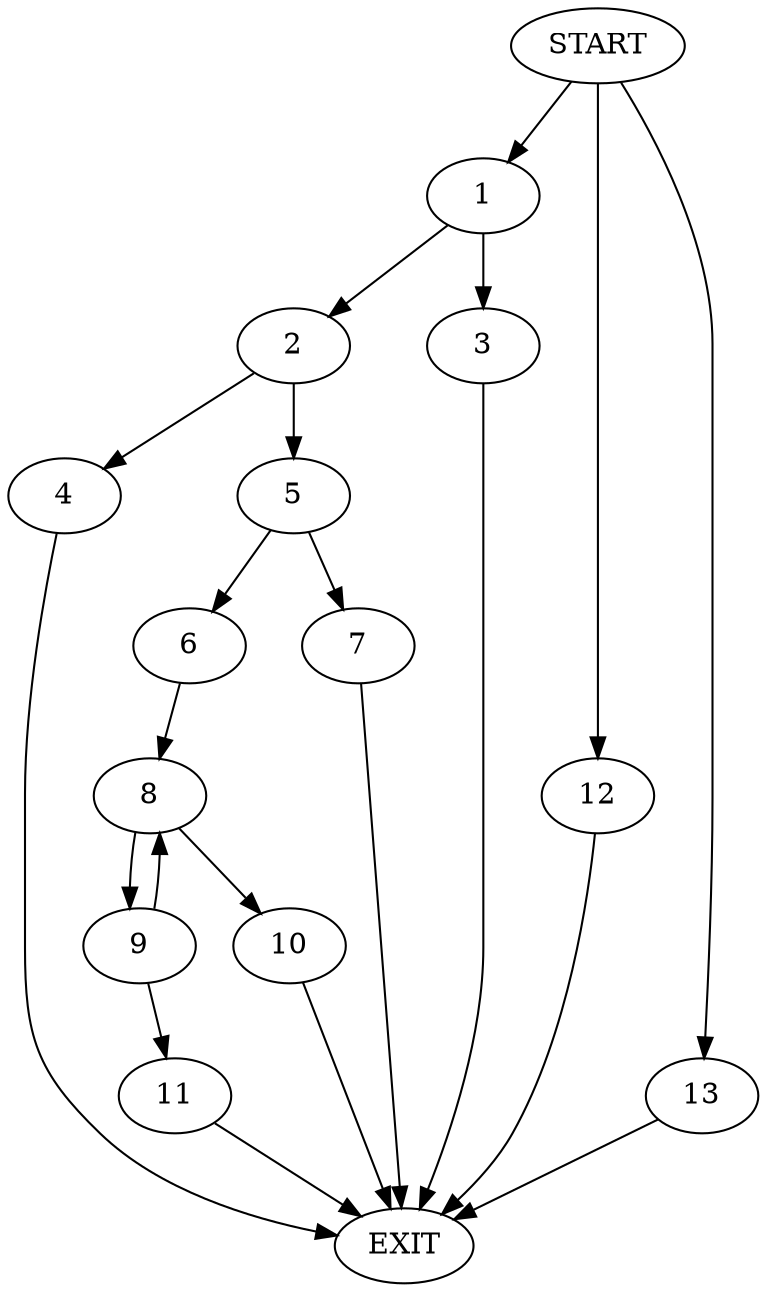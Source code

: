 digraph {
0 [label="START"]
14 [label="EXIT"]
0 -> 1
1 -> 2
1 -> 3
2 -> 4
2 -> 5
3 -> 14
4 -> 14
5 -> 6
5 -> 7
6 -> 8
7 -> 14
8 -> 9
8 -> 10
10 -> 14
9 -> 11
9 -> 8
11 -> 14
0 -> 12
12 -> 14
0 -> 13
13 -> 14
}

